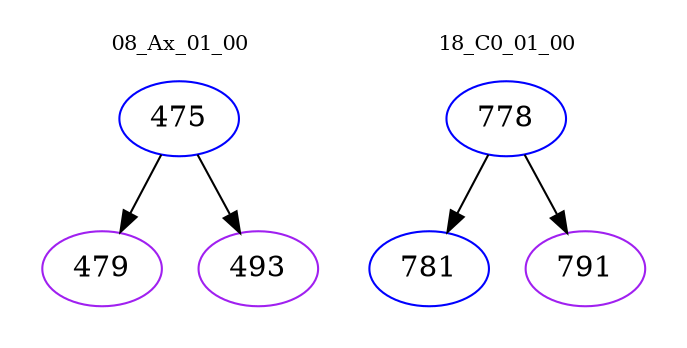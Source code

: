 digraph{
subgraph cluster_0 {
color = white
label = "08_Ax_01_00";
fontsize=10;
T0_475 [label="475", color="blue"]
T0_475 -> T0_479 [color="black"]
T0_479 [label="479", color="purple"]
T0_475 -> T0_493 [color="black"]
T0_493 [label="493", color="purple"]
}
subgraph cluster_1 {
color = white
label = "18_C0_01_00";
fontsize=10;
T1_778 [label="778", color="blue"]
T1_778 -> T1_781 [color="black"]
T1_781 [label="781", color="blue"]
T1_778 -> T1_791 [color="black"]
T1_791 [label="791", color="purple"]
}
}
